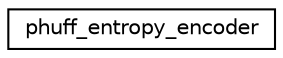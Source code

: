 digraph "Graphical Class Hierarchy"
{
 // INTERACTIVE_SVG=YES
  edge [fontname="Helvetica",fontsize="10",labelfontname="Helvetica",labelfontsize="10"];
  node [fontname="Helvetica",fontsize="10",shape=record];
  rankdir="LR";
  Node0 [label="phuff_entropy_encoder",height=0.2,width=0.4,color="black", fillcolor="white", style="filled",URL="$structphuff__entropy__encoder.html"];
}
